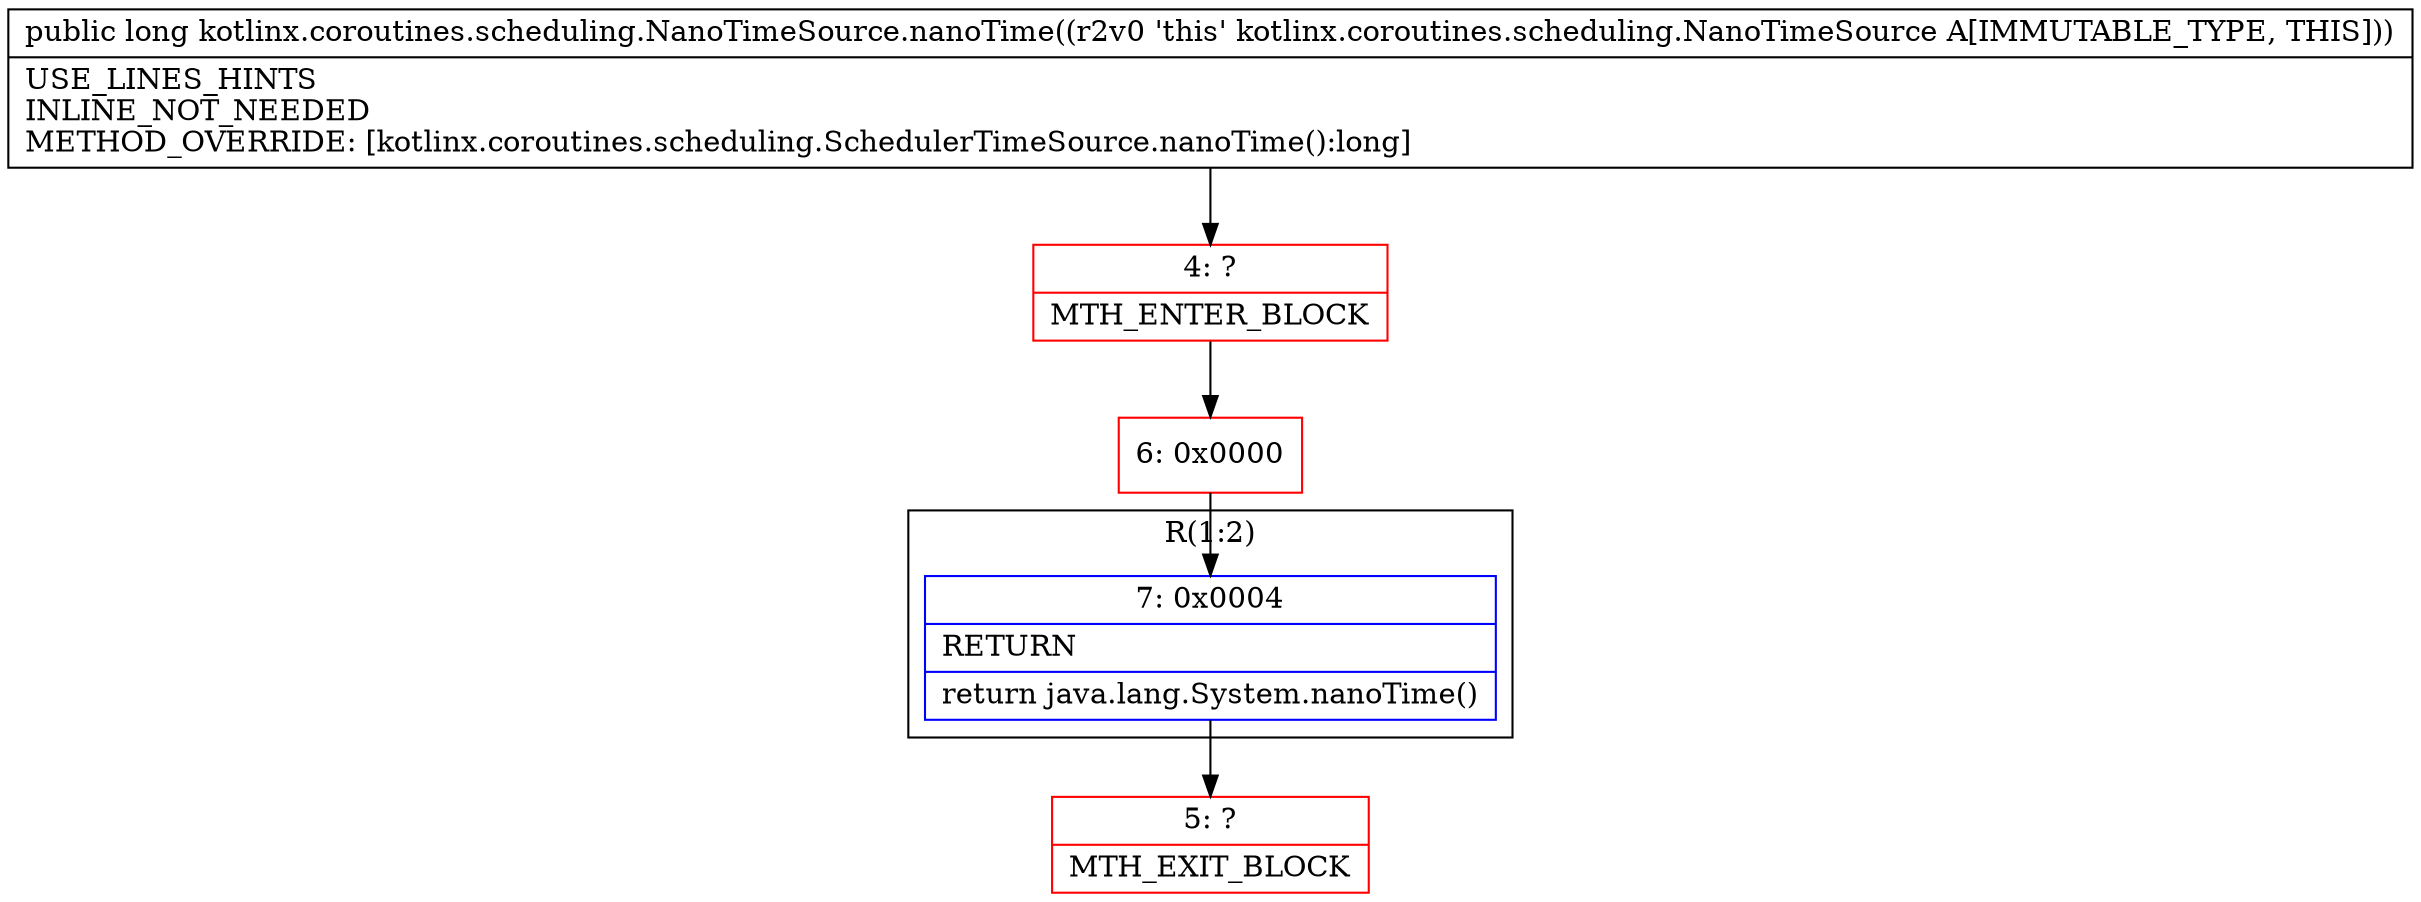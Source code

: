 digraph "CFG forkotlinx.coroutines.scheduling.NanoTimeSource.nanoTime()J" {
subgraph cluster_Region_309274055 {
label = "R(1:2)";
node [shape=record,color=blue];
Node_7 [shape=record,label="{7\:\ 0x0004|RETURN\l|return java.lang.System.nanoTime()\l}"];
}
Node_4 [shape=record,color=red,label="{4\:\ ?|MTH_ENTER_BLOCK\l}"];
Node_6 [shape=record,color=red,label="{6\:\ 0x0000}"];
Node_5 [shape=record,color=red,label="{5\:\ ?|MTH_EXIT_BLOCK\l}"];
MethodNode[shape=record,label="{public long kotlinx.coroutines.scheduling.NanoTimeSource.nanoTime((r2v0 'this' kotlinx.coroutines.scheduling.NanoTimeSource A[IMMUTABLE_TYPE, THIS]))  | USE_LINES_HINTS\lINLINE_NOT_NEEDED\lMETHOD_OVERRIDE: [kotlinx.coroutines.scheduling.SchedulerTimeSource.nanoTime():long]\l}"];
MethodNode -> Node_4;Node_7 -> Node_5;
Node_4 -> Node_6;
Node_6 -> Node_7;
}

